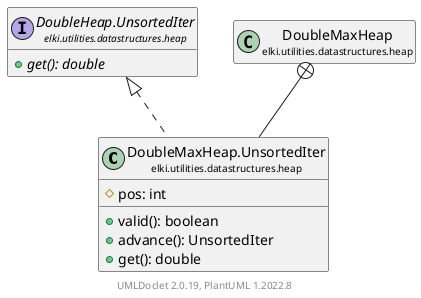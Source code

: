 @startuml
    remove .*\.(Instance|Par|Parameterizer|Factory)$
    set namespaceSeparator none
    hide empty fields
    hide empty methods

    class "<size:14>DoubleMaxHeap.UnsortedIter\n<size:10>elki.utilities.datastructures.heap" as elki.utilities.datastructures.heap.DoubleMaxHeap.UnsortedIter [[DoubleMaxHeap.UnsortedIter.html]] {
        #pos: int
        +valid(): boolean
        +advance(): UnsortedIter
        +get(): double
    }

    interface "<size:14>DoubleHeap.UnsortedIter\n<size:10>elki.utilities.datastructures.heap" as elki.utilities.datastructures.heap.DoubleHeap.UnsortedIter [[DoubleHeap.UnsortedIter.html]] {
        {abstract} +get(): double
    }
    class "<size:14>DoubleMaxHeap\n<size:10>elki.utilities.datastructures.heap" as elki.utilities.datastructures.heap.DoubleMaxHeap [[DoubleMaxHeap.html]]

    elki.utilities.datastructures.heap.DoubleHeap.UnsortedIter <|.. elki.utilities.datastructures.heap.DoubleMaxHeap.UnsortedIter
    elki.utilities.datastructures.heap.DoubleMaxHeap +-- elki.utilities.datastructures.heap.DoubleMaxHeap.UnsortedIter

    center footer UMLDoclet 2.0.19, PlantUML 1.2022.8
@enduml
